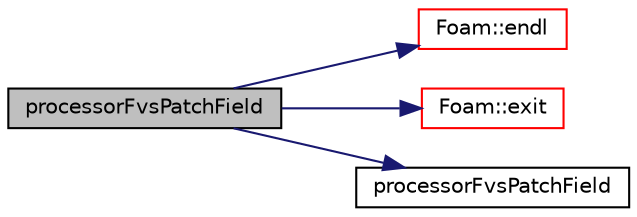 digraph "processorFvsPatchField"
{
  bgcolor="transparent";
  edge [fontname="Helvetica",fontsize="10",labelfontname="Helvetica",labelfontsize="10"];
  node [fontname="Helvetica",fontsize="10",shape=record];
  rankdir="LR";
  Node59 [label="processorFvsPatchField",height=0.2,width=0.4,color="black", fillcolor="grey75", style="filled", fontcolor="black"];
  Node59 -> Node60 [color="midnightblue",fontsize="10",style="solid",fontname="Helvetica"];
  Node60 [label="Foam::endl",height=0.2,width=0.4,color="red",URL="$a21851.html#a2db8fe02a0d3909e9351bb4275b23ce4",tooltip="Add newline and flush stream. "];
  Node59 -> Node62 [color="midnightblue",fontsize="10",style="solid",fontname="Helvetica"];
  Node62 [label="Foam::exit",height=0.2,width=0.4,color="red",URL="$a21851.html#a06ca7250d8e89caf05243ec094843642"];
  Node59 -> Node109 [color="midnightblue",fontsize="10",style="solid",fontname="Helvetica"];
  Node109 [label="processorFvsPatchField",height=0.2,width=0.4,color="black",URL="$a23221.html#a0e0d09b621fb20aca1510599cdd90fbb",tooltip="Construct from patch and internal field. "];
}
